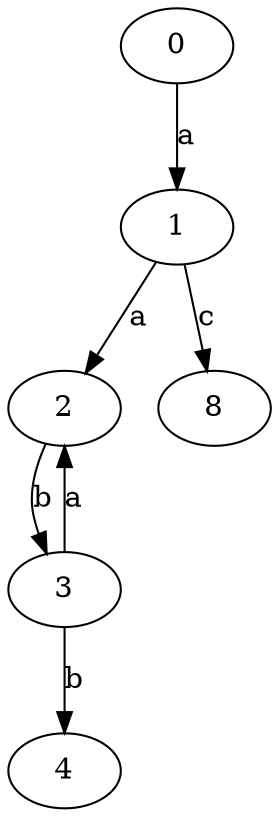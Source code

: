 strict digraph  {
0;
1;
2;
3;
4;
8;
0 -> 1  [label=a];
1 -> 2  [label=a];
1 -> 8  [label=c];
2 -> 3  [label=b];
3 -> 2  [label=a];
3 -> 4  [label=b];
}
